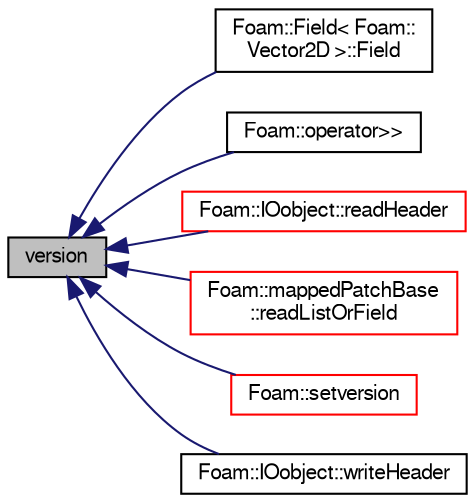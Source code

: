 digraph "version"
{
  bgcolor="transparent";
  edge [fontname="FreeSans",fontsize="10",labelfontname="FreeSans",labelfontsize="10"];
  node [fontname="FreeSans",fontsize="10",shape=record];
  rankdir="LR";
  Node33190 [label="version",height=0.2,width=0.4,color="black", fillcolor="grey75", style="filled", fontcolor="black"];
  Node33190 -> Node33191 [dir="back",color="midnightblue",fontsize="10",style="solid",fontname="FreeSans"];
  Node33191 [label="Foam::Field\< Foam::\lVector2D \>::Field",height=0.2,width=0.4,color="black",URL="$a26466.html#a7c7798a471c99613de775e23bbe76b8f",tooltip="Construct from a dictionary entry. "];
  Node33190 -> Node33192 [dir="back",color="midnightblue",fontsize="10",style="solid",fontname="FreeSans"];
  Node33192 [label="Foam::operator\>\>",height=0.2,width=0.4,color="black",URL="$a21124.html#a344c39133fb7fe328b95949dc30872f1"];
  Node33190 -> Node33193 [dir="back",color="midnightblue",fontsize="10",style="solid",fontname="FreeSans"];
  Node33193 [label="Foam::IOobject::readHeader",height=0.2,width=0.4,color="red",URL="$a26142.html#acc5353ca76293212d9dba8a82c0d9a44",tooltip="Read header. "];
  Node33190 -> Node33354 [dir="back",color="midnightblue",fontsize="10",style="solid",fontname="FreeSans"];
  Node33354 [label="Foam::mappedPatchBase\l::readListOrField",height=0.2,width=0.4,color="red",URL="$a25094.html#ab5e64ae976c301737f883167857ec318",tooltip="Helper to read field or non-uniform list from dictionary. "];
  Node33190 -> Node33394 [dir="back",color="midnightblue",fontsize="10",style="solid",fontname="FreeSans"];
  Node33394 [label="Foam::setversion",height=0.2,width=0.4,color="red",URL="$a21124.html#aa285bf2bba3269a4d547f8abbf4aa871"];
  Node33190 -> Node33197 [dir="back",color="midnightblue",fontsize="10",style="solid",fontname="FreeSans"];
  Node33197 [label="Foam::IOobject::writeHeader",height=0.2,width=0.4,color="black",URL="$a26142.html#a9ee0b27f25db9fc7ba06426c302f8a45",tooltip="Write header. Allow override of type. "];
}
